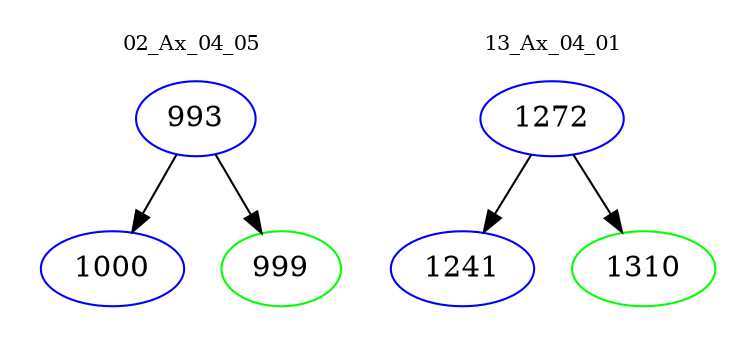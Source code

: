 digraph{
subgraph cluster_0 {
color = white
label = "02_Ax_04_05";
fontsize=10;
T0_993 [label="993", color="blue"]
T0_993 -> T0_1000 [color="black"]
T0_1000 [label="1000", color="blue"]
T0_993 -> T0_999 [color="black"]
T0_999 [label="999", color="green"]
}
subgraph cluster_1 {
color = white
label = "13_Ax_04_01";
fontsize=10;
T1_1272 [label="1272", color="blue"]
T1_1272 -> T1_1241 [color="black"]
T1_1241 [label="1241", color="blue"]
T1_1272 -> T1_1310 [color="black"]
T1_1310 [label="1310", color="green"]
}
}
